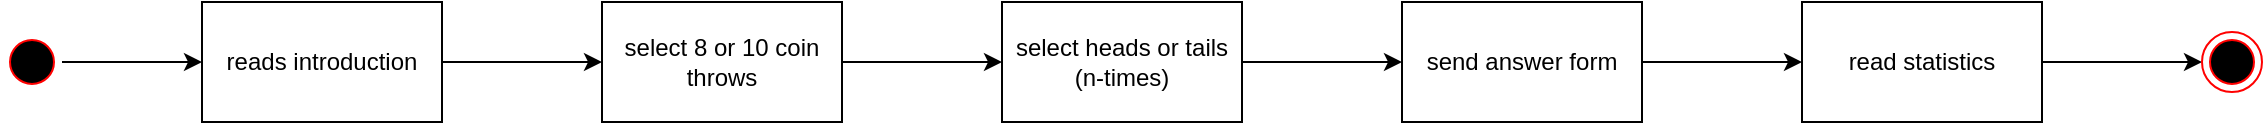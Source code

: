 <mxfile version="24.0.4" type="device">
  <diagram id="C5RBs43oDa-KdzZeNtuy" name="Page-1">
    <mxGraphModel dx="1034" dy="854" grid="1" gridSize="10" guides="1" tooltips="1" connect="1" arrows="1" fold="1" page="1" pageScale="1" pageWidth="827" pageHeight="1169" math="0" shadow="0">
      <root>
        <mxCell id="WIyWlLk6GJQsqaUBKTNV-0" />
        <mxCell id="WIyWlLk6GJQsqaUBKTNV-1" parent="WIyWlLk6GJQsqaUBKTNV-0" />
        <mxCell id="4c1Wwkycgimjx49HBZcF-3" style="edgeStyle=orthogonalEdgeStyle;curved=1;rounded=0;orthogonalLoop=1;jettySize=auto;html=1;entryX=0;entryY=0.5;entryDx=0;entryDy=0;" edge="1" parent="WIyWlLk6GJQsqaUBKTNV-1" source="4c1Wwkycgimjx49HBZcF-0" target="4c1Wwkycgimjx49HBZcF-2">
          <mxGeometry relative="1" as="geometry" />
        </mxCell>
        <mxCell id="4c1Wwkycgimjx49HBZcF-0" value="" style="ellipse;html=1;shape=startState;fillColor=#000000;strokeColor=#ff0000;" vertex="1" parent="WIyWlLk6GJQsqaUBKTNV-1">
          <mxGeometry x="100" y="380" width="30" height="30" as="geometry" />
        </mxCell>
        <mxCell id="4c1Wwkycgimjx49HBZcF-5" style="edgeStyle=orthogonalEdgeStyle;curved=1;rounded=0;orthogonalLoop=1;jettySize=auto;html=1;" edge="1" parent="WIyWlLk6GJQsqaUBKTNV-1" source="4c1Wwkycgimjx49HBZcF-2" target="4c1Wwkycgimjx49HBZcF-4">
          <mxGeometry relative="1" as="geometry" />
        </mxCell>
        <mxCell id="4c1Wwkycgimjx49HBZcF-2" value="reads introduction" style="rounded=0;whiteSpace=wrap;html=1;" vertex="1" parent="WIyWlLk6GJQsqaUBKTNV-1">
          <mxGeometry x="200" y="365" width="120" height="60" as="geometry" />
        </mxCell>
        <mxCell id="4c1Wwkycgimjx49HBZcF-9" style="edgeStyle=orthogonalEdgeStyle;curved=1;rounded=0;orthogonalLoop=1;jettySize=auto;html=1;" edge="1" parent="WIyWlLk6GJQsqaUBKTNV-1" source="4c1Wwkycgimjx49HBZcF-4" target="4c1Wwkycgimjx49HBZcF-8">
          <mxGeometry relative="1" as="geometry" />
        </mxCell>
        <mxCell id="4c1Wwkycgimjx49HBZcF-4" value="select 8 or 10 coin throws" style="rounded=0;whiteSpace=wrap;html=1;" vertex="1" parent="WIyWlLk6GJQsqaUBKTNV-1">
          <mxGeometry x="400" y="365" width="120" height="60" as="geometry" />
        </mxCell>
        <mxCell id="4c1Wwkycgimjx49HBZcF-11" style="edgeStyle=orthogonalEdgeStyle;curved=1;rounded=0;orthogonalLoop=1;jettySize=auto;html=1;" edge="1" parent="WIyWlLk6GJQsqaUBKTNV-1" source="4c1Wwkycgimjx49HBZcF-8" target="4c1Wwkycgimjx49HBZcF-10">
          <mxGeometry relative="1" as="geometry" />
        </mxCell>
        <mxCell id="4c1Wwkycgimjx49HBZcF-8" value="select heads or tails (n-times)" style="rounded=0;whiteSpace=wrap;html=1;" vertex="1" parent="WIyWlLk6GJQsqaUBKTNV-1">
          <mxGeometry x="600" y="365" width="120" height="60" as="geometry" />
        </mxCell>
        <mxCell id="4c1Wwkycgimjx49HBZcF-13" style="edgeStyle=orthogonalEdgeStyle;curved=1;rounded=0;orthogonalLoop=1;jettySize=auto;html=1;" edge="1" parent="WIyWlLk6GJQsqaUBKTNV-1" source="4c1Wwkycgimjx49HBZcF-10" target="4c1Wwkycgimjx49HBZcF-12">
          <mxGeometry relative="1" as="geometry" />
        </mxCell>
        <mxCell id="4c1Wwkycgimjx49HBZcF-10" value="send answer form" style="rounded=0;whiteSpace=wrap;html=1;" vertex="1" parent="WIyWlLk6GJQsqaUBKTNV-1">
          <mxGeometry x="800" y="365" width="120" height="60" as="geometry" />
        </mxCell>
        <mxCell id="4c1Wwkycgimjx49HBZcF-15" style="edgeStyle=orthogonalEdgeStyle;curved=1;rounded=0;orthogonalLoop=1;jettySize=auto;html=1;" edge="1" parent="WIyWlLk6GJQsqaUBKTNV-1" source="4c1Wwkycgimjx49HBZcF-12" target="4c1Wwkycgimjx49HBZcF-14">
          <mxGeometry relative="1" as="geometry" />
        </mxCell>
        <mxCell id="4c1Wwkycgimjx49HBZcF-12" value="read statistics" style="rounded=0;whiteSpace=wrap;html=1;" vertex="1" parent="WIyWlLk6GJQsqaUBKTNV-1">
          <mxGeometry x="1000" y="365" width="120" height="60" as="geometry" />
        </mxCell>
        <mxCell id="4c1Wwkycgimjx49HBZcF-14" value="" style="ellipse;html=1;shape=endState;fillColor=#000000;strokeColor=#ff0000;" vertex="1" parent="WIyWlLk6GJQsqaUBKTNV-1">
          <mxGeometry x="1200" y="380" width="30" height="30" as="geometry" />
        </mxCell>
      </root>
    </mxGraphModel>
  </diagram>
</mxfile>
